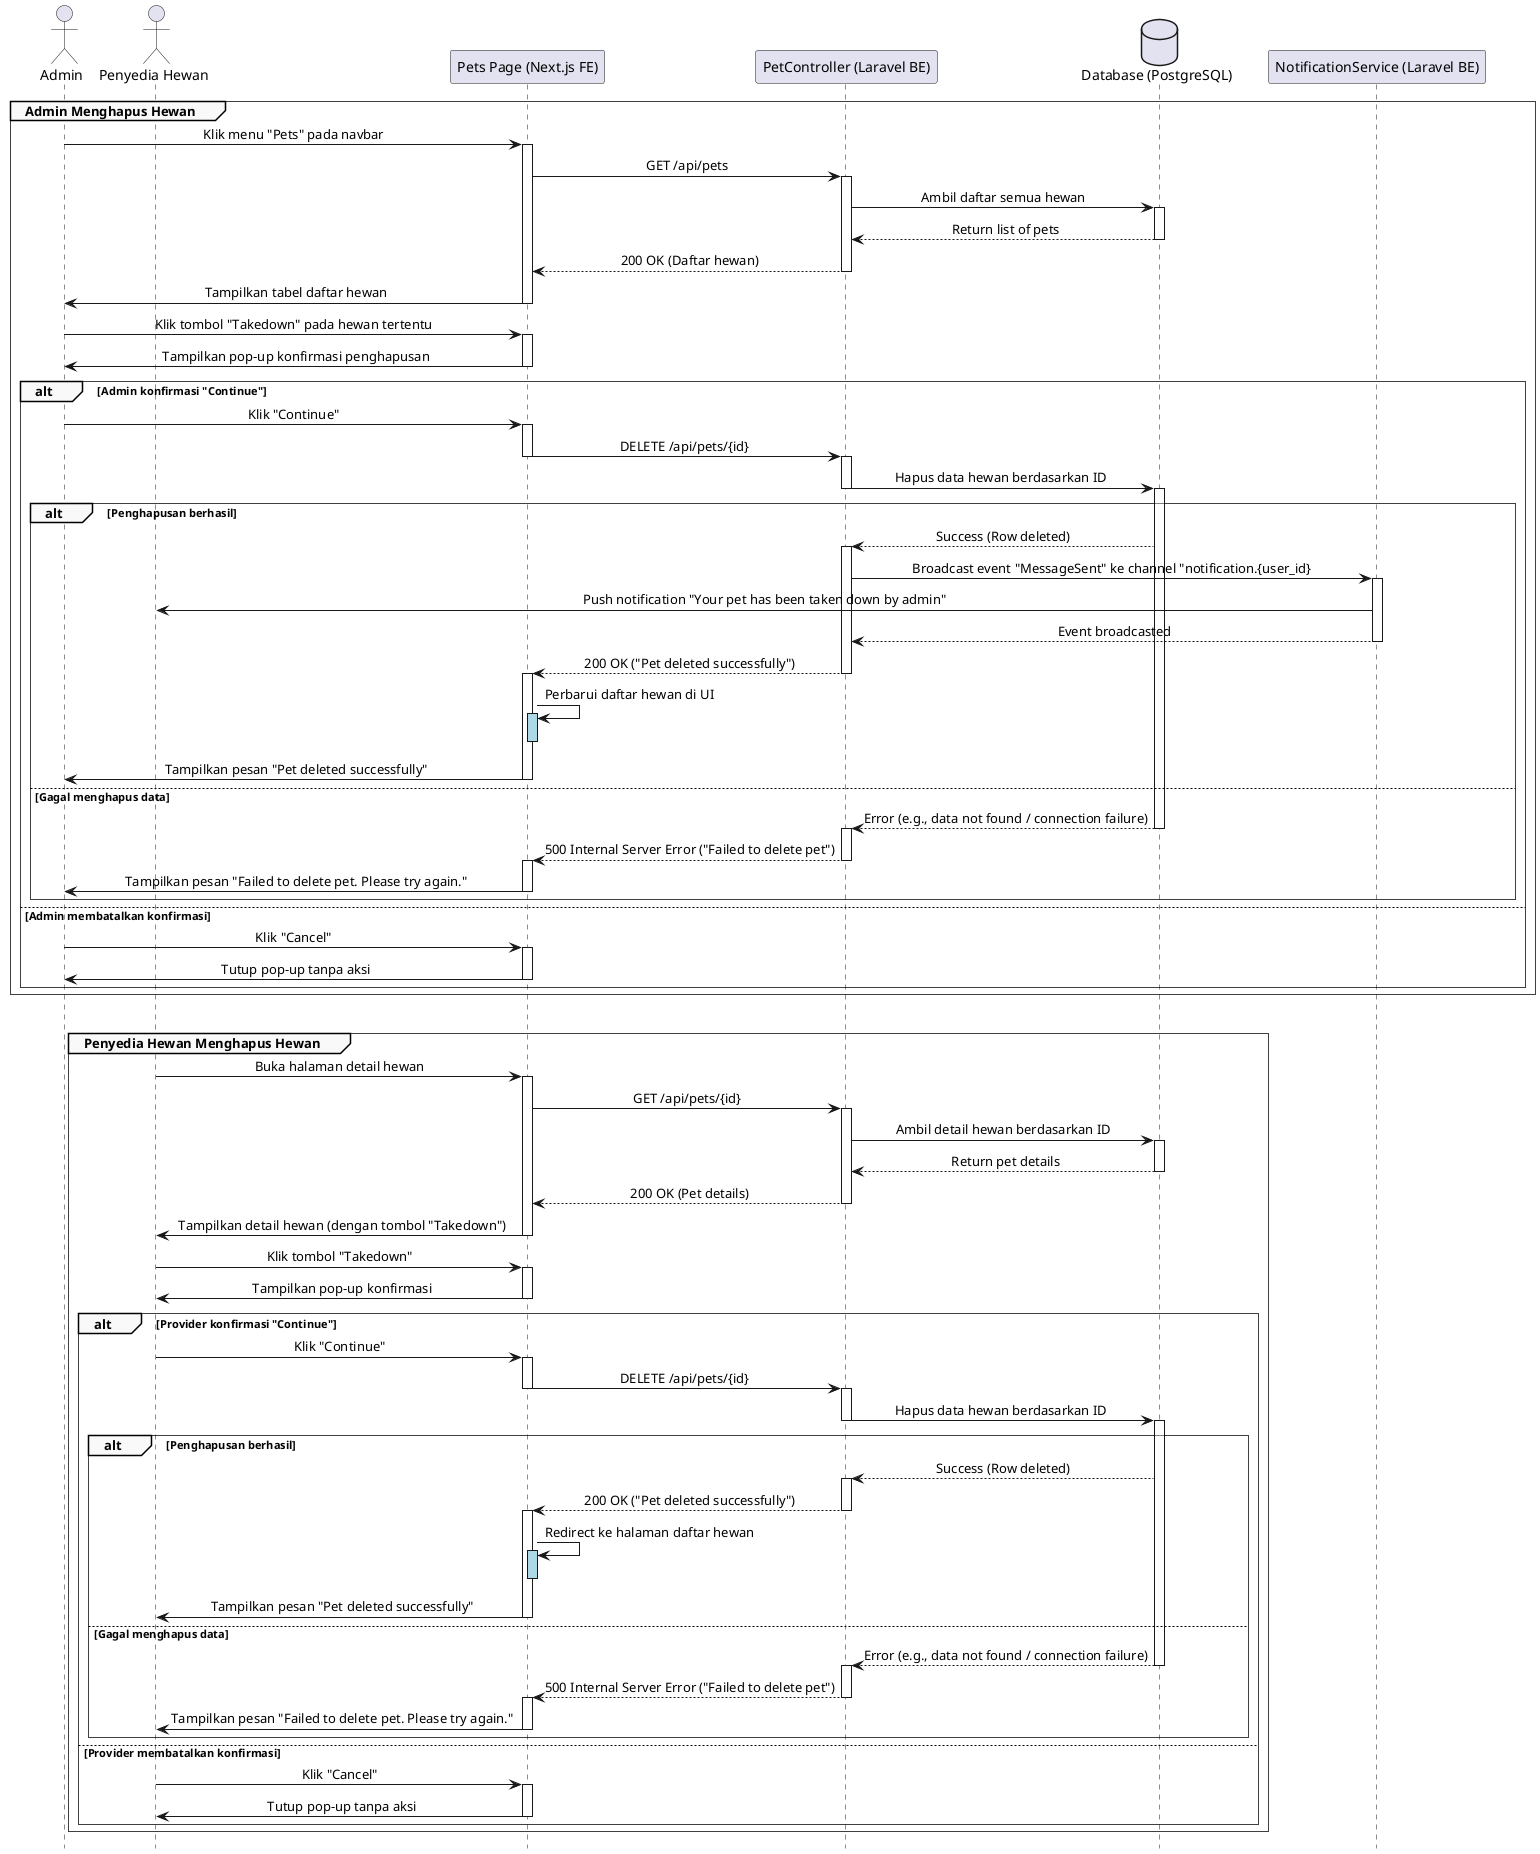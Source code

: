 @startuml
' === Styling ===
skinparam sequence {
    LifelineFooterStrategy none
    MessageAlign center
    ArrowThickness 1
    ParticipantPadding 20
    GroupBorderThickness 0.5
    GroupBackgroundColor #F9F9F9
}
hide footbox

' === Participants ===
actor Admin
actor "Penyedia Hewan" as Provider
participant "Pets Page (Next.js FE)" as FE
participant "PetController (Laravel BE)" as BE
database "Database (PostgreSQL)" as DB
participant "NotificationService (Laravel BE)" as NS

' === Flow A: Admin Menghapus Hewan ===
group Admin Menghapus Hewan
    Admin -> FE: Klik menu "Pets" pada navbar
    activate FE
    FE -> BE: GET /api/pets
    activate BE
    BE -> DB: Ambil daftar semua hewan
    activate DB
    DB --> BE: Return list of pets
    deactivate DB
    BE --> FE: 200 OK (Daftar hewan)
    deactivate BE
    FE -> Admin: Tampilkan tabel daftar hewan
    deactivate FE

    Admin -> FE: Klik tombol "Takedown" pada hewan tertentu
    activate FE
    FE -> Admin: Tampilkan pop-up konfirmasi penghapusan
    deactivate FE

    alt Admin konfirmasi "Continue"
        Admin -> FE: Klik "Continue"
        activate FE
        FE -> BE: DELETE /api/pets/{id}
        deactivate FE
        activate BE
        BE -> DB: Hapus data hewan berdasarkan ID
        deactivate BE
        activate DB

        alt Penghapusan berhasil
            DB --> BE: Success (Row deleted)
            activate BE
            ' Kirim notifikasi ke Penyedia Hewan
            BE -> NS: Broadcast event "MessageSent" ke channel "notification.{user_id}
            activate NS
            NS -> Provider: Push notification "Your pet has been taken down by admin"
            NS --> BE: Event broadcasted
            deactivate NS
            BE --> FE: 200 OK ("Pet deleted successfully")
            deactivate BE
            activate FE
            FE -> FE: Perbarui daftar hewan di UI
            activate FE #LightBlue
            deactivate FE #LightBlue
            FE -> Admin: Tampilkan pesan "Pet deleted successfully"
            deactivate FE

        else Gagal menghapus data
            DB --> BE: Error (e.g., data not found / connection failure)
            deactivate DB
            activate BE
            BE --> FE: 500 Internal Server Error ("Failed to delete pet")
            deactivate BE
            activate FE
            FE -> Admin: Tampilkan pesan "Failed to delete pet. Please try again."
            deactivate FE
        end

    else Admin membatalkan konfirmasi
        Admin -> FE: Klik "Cancel"
        activate FE
        FE -> Admin: Tutup pop-up tanpa aksi
        deactivate FE
    end
end

|||

' === Flow B: Penyedia Hewan Menghapus Hewan ===
group Penyedia Hewan Menghapus Hewan
    Provider -> FE: Buka halaman detail hewan
    activate FE
    FE -> BE: GET /api/pets/{id}
    activate BE
    BE -> DB: Ambil detail hewan berdasarkan ID
    activate DB
    DB --> BE: Return pet details
    deactivate DB
    BE --> FE: 200 OK (Pet details)
    deactivate BE
    FE -> Provider: Tampilkan detail hewan (dengan tombol "Takedown")
    deactivate FE

    Provider -> FE: Klik tombol "Takedown"
    activate FE
    FE -> Provider: Tampilkan pop-up konfirmasi
    deactivate FE

    alt Provider konfirmasi "Continue"
        Provider -> FE: Klik "Continue"
        activate FE
        FE -> BE: DELETE /api/pets/{id}
        deactivate FE
        activate BE
        BE -> DB: Hapus data hewan berdasarkan ID
        deactivate BE
        activate DB

        alt Penghapusan berhasil
            DB --> BE: Success (Row deleted)
            activate BE
            BE --> FE: 200 OK ("Pet deleted successfully")
            deactivate BE
            activate FE
            FE -> FE: Redirect ke halaman daftar hewan
            activate FE #LightBlue
            deactivate FE #LightBlue
            FE -> Provider: Tampilkan pesan "Pet deleted successfully"
            deactivate FE

        else Gagal menghapus data
            DB --> BE: Error (e.g., data not found / connection failure)
            deactivate DB
            activate BE
            BE --> FE: 500 Internal Server Error ("Failed to delete pet")
            deactivate BE
            activate FE
            FE -> Provider: Tampilkan pesan "Failed to delete pet. Please try again."
            deactivate FE
        end

    else Provider membatalkan konfirmasi
        Provider -> FE: Klik "Cancel"
        activate FE
        FE -> Provider: Tutup pop-up tanpa aksi
        deactivate FE
    end
end

@enduml